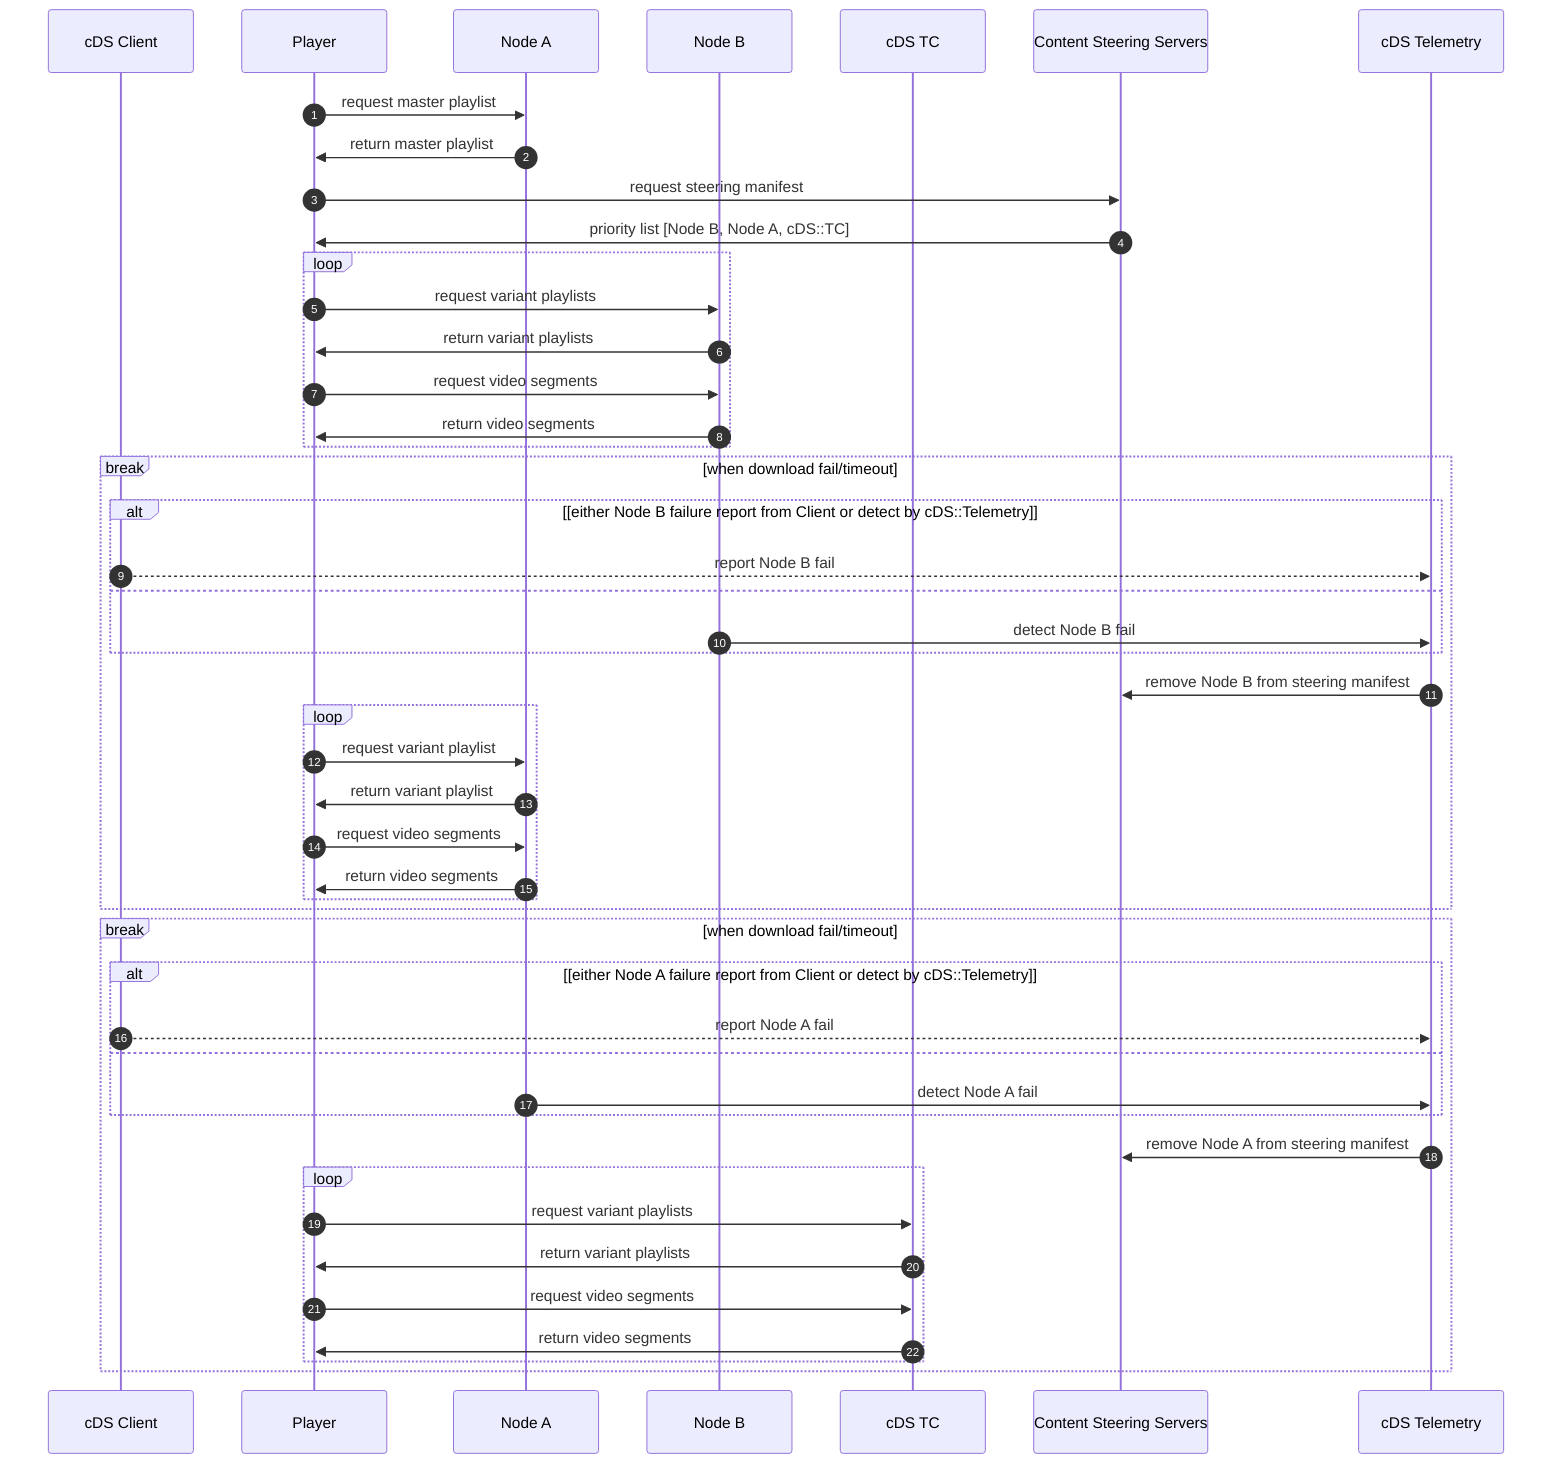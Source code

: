 sequenceDiagram
  participant C as cDS Client
  participant P as Player
  participant NA as Node A
  participant NB as Node B
  participant TC as cDS TC
  participant CS as Content Steering Servers
  participant TE as cDS Telemetry

  autonumber
  P ->> NA: request master playlist
  NA ->> P: return master playlist
  P ->> CS: request steering manifest
  CS ->> P: priority list [Node B, Node A, cDS::TC]
  loop 
    P ->> NB: request variant playlists
    NB ->> P: return variant playlists
    P ->> NB: request video segments
    NB ->> P: return video segments
  end
  break when download fail/timeout
    alt [either Node B failure report from Client or detect by cDS::Telemetry]
      C -->> TE: report Node B fail
    else
      NB ->> TE: detect Node B fail
    end
    TE ->> CS: remove Node B from steering manifest
    loop 
      P ->> NA: request variant playlist
      NA ->> P: return variant playlist
      P ->> NA: request video segments
      NA ->> P: return video segments
    end
  end
  break when download fail/timeout
    alt [either Node A failure report from Client or detect by cDS::Telemetry]
      C -->> TE: report Node A fail
    else
      NA ->> TE: detect Node A fail
    end
    TE ->> CS: remove Node A from steering manifest
    loop 
      P ->> TC: request variant playlists
      TC ->> P: return variant playlists
      P ->> TC: request video segments
      TC ->> P: return video segments
    end
  end